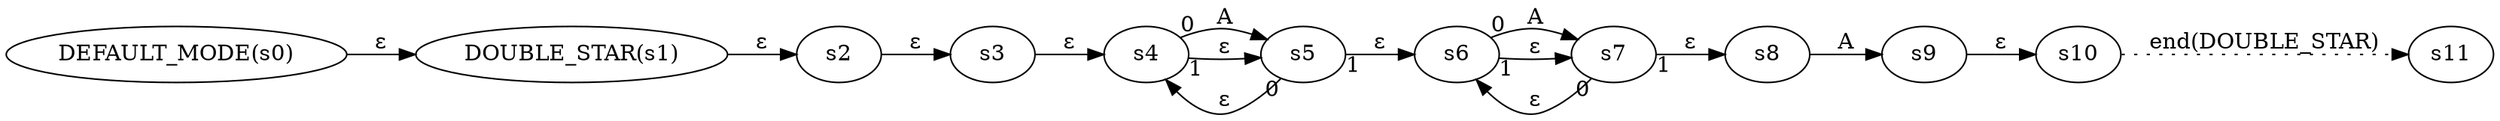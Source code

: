 digraph ATN {
  rankdir=LR;

  "DEFAULT_MODE(s0)" -> "DOUBLE_STAR(s1)" [label=ε]
  "DOUBLE_STAR(s1)" -> s2 [label=ε]
  s2 -> s3 [label=ε]
  s3 -> s4 [label=ε]
  s4 -> s5 [label=A taillabel=0]
  s5 -> s4 [label=ε taillabel=0]
  s5 -> s6 [label=ε taillabel=1]
  s6 -> s7 [label=A taillabel=0]
  s7 -> s6 [label=ε taillabel=0]
  s7 -> s8 [label=ε taillabel=1]
  s8 -> s9 [label=A]
  s9 -> s10 [label=ε]
  s10 -> s11 [label="end(DOUBLE_STAR)" style=dotted]
  s6 -> s7 [label=ε taillabel=1]
  s4 -> s5 [label=ε taillabel=1]
}